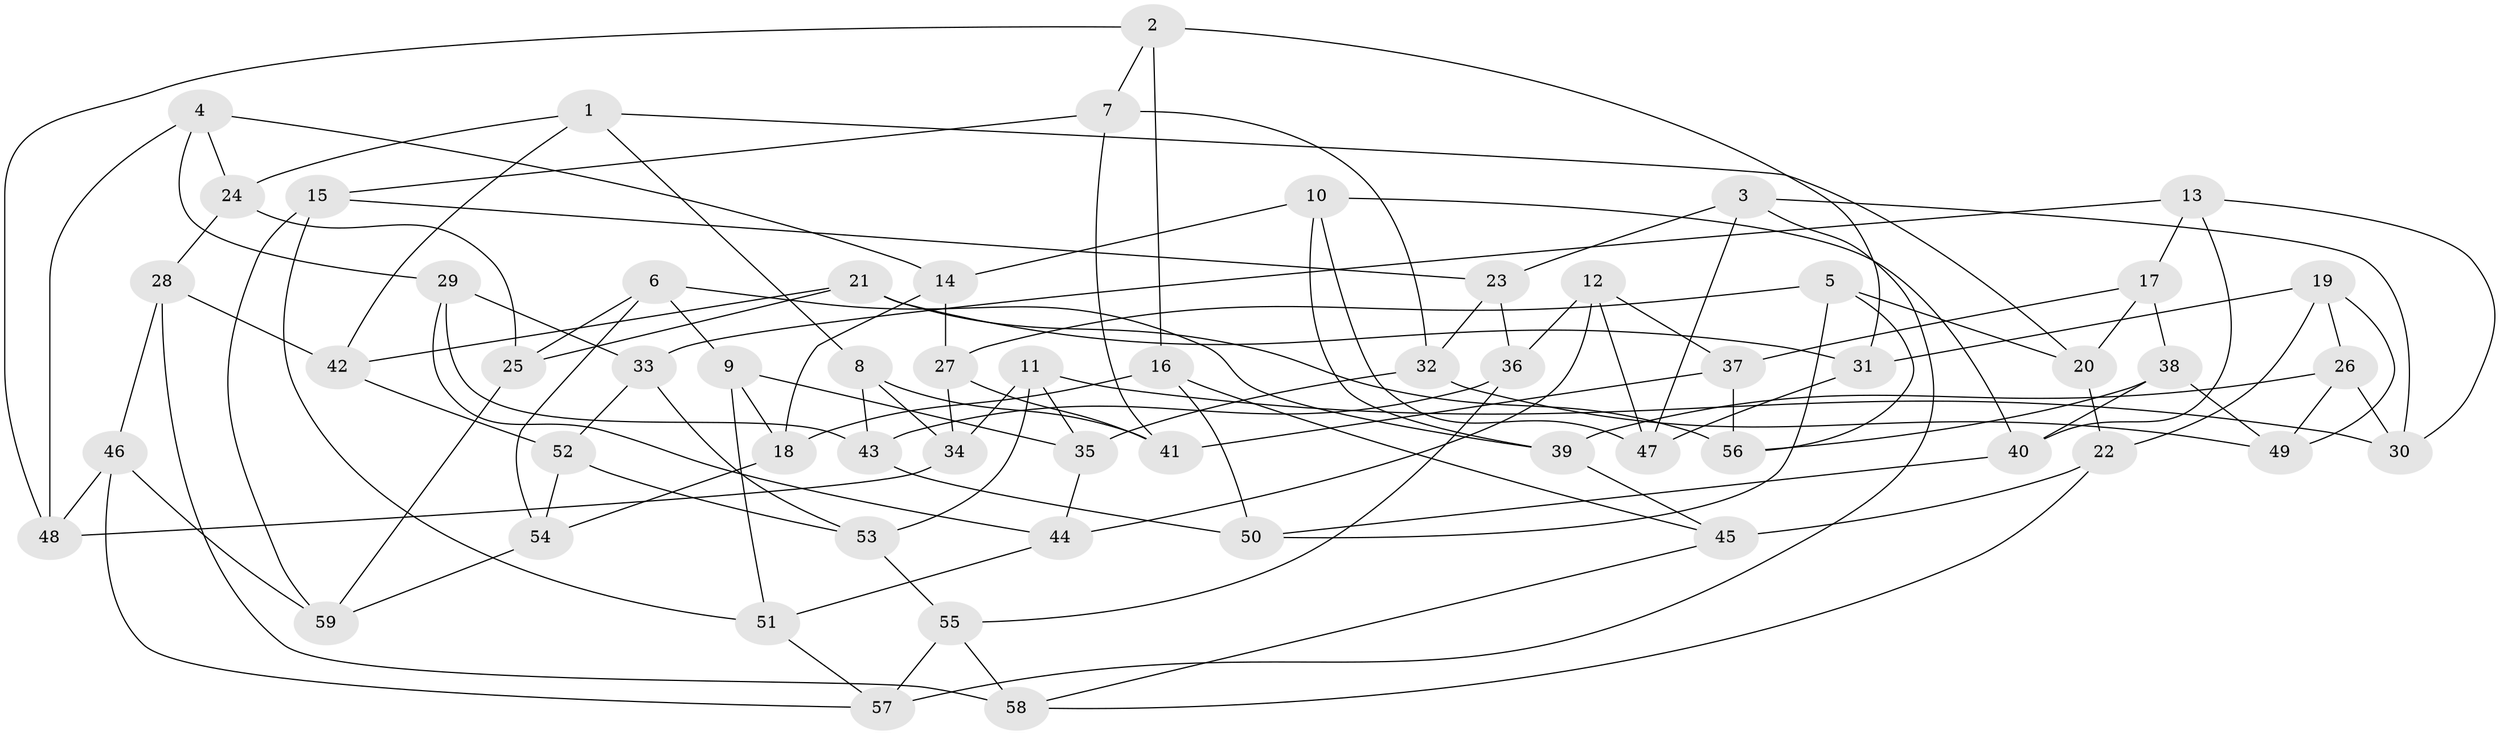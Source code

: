 // Generated by graph-tools (version 1.1) at 2025/16/03/09/25 04:16:24]
// undirected, 59 vertices, 118 edges
graph export_dot {
graph [start="1"]
  node [color=gray90,style=filled];
  1;
  2;
  3;
  4;
  5;
  6;
  7;
  8;
  9;
  10;
  11;
  12;
  13;
  14;
  15;
  16;
  17;
  18;
  19;
  20;
  21;
  22;
  23;
  24;
  25;
  26;
  27;
  28;
  29;
  30;
  31;
  32;
  33;
  34;
  35;
  36;
  37;
  38;
  39;
  40;
  41;
  42;
  43;
  44;
  45;
  46;
  47;
  48;
  49;
  50;
  51;
  52;
  53;
  54;
  55;
  56;
  57;
  58;
  59;
  1 -- 42;
  1 -- 24;
  1 -- 20;
  1 -- 8;
  2 -- 7;
  2 -- 16;
  2 -- 31;
  2 -- 48;
  3 -- 23;
  3 -- 30;
  3 -- 57;
  3 -- 47;
  4 -- 14;
  4 -- 29;
  4 -- 24;
  4 -- 48;
  5 -- 20;
  5 -- 27;
  5 -- 56;
  5 -- 50;
  6 -- 39;
  6 -- 9;
  6 -- 54;
  6 -- 25;
  7 -- 15;
  7 -- 41;
  7 -- 32;
  8 -- 34;
  8 -- 41;
  8 -- 43;
  9 -- 18;
  9 -- 51;
  9 -- 35;
  10 -- 39;
  10 -- 47;
  10 -- 14;
  10 -- 40;
  11 -- 35;
  11 -- 34;
  11 -- 53;
  11 -- 30;
  12 -- 47;
  12 -- 36;
  12 -- 37;
  12 -- 44;
  13 -- 33;
  13 -- 17;
  13 -- 30;
  13 -- 40;
  14 -- 18;
  14 -- 27;
  15 -- 51;
  15 -- 59;
  15 -- 23;
  16 -- 45;
  16 -- 18;
  16 -- 50;
  17 -- 20;
  17 -- 38;
  17 -- 37;
  18 -- 54;
  19 -- 49;
  19 -- 22;
  19 -- 31;
  19 -- 26;
  20 -- 22;
  21 -- 56;
  21 -- 42;
  21 -- 31;
  21 -- 25;
  22 -- 58;
  22 -- 45;
  23 -- 36;
  23 -- 32;
  24 -- 25;
  24 -- 28;
  25 -- 59;
  26 -- 39;
  26 -- 49;
  26 -- 30;
  27 -- 41;
  27 -- 34;
  28 -- 58;
  28 -- 42;
  28 -- 46;
  29 -- 33;
  29 -- 44;
  29 -- 43;
  31 -- 47;
  32 -- 35;
  32 -- 49;
  33 -- 52;
  33 -- 53;
  34 -- 48;
  35 -- 44;
  36 -- 43;
  36 -- 55;
  37 -- 41;
  37 -- 56;
  38 -- 49;
  38 -- 56;
  38 -- 40;
  39 -- 45;
  40 -- 50;
  42 -- 52;
  43 -- 50;
  44 -- 51;
  45 -- 58;
  46 -- 59;
  46 -- 57;
  46 -- 48;
  51 -- 57;
  52 -- 54;
  52 -- 53;
  53 -- 55;
  54 -- 59;
  55 -- 58;
  55 -- 57;
}

